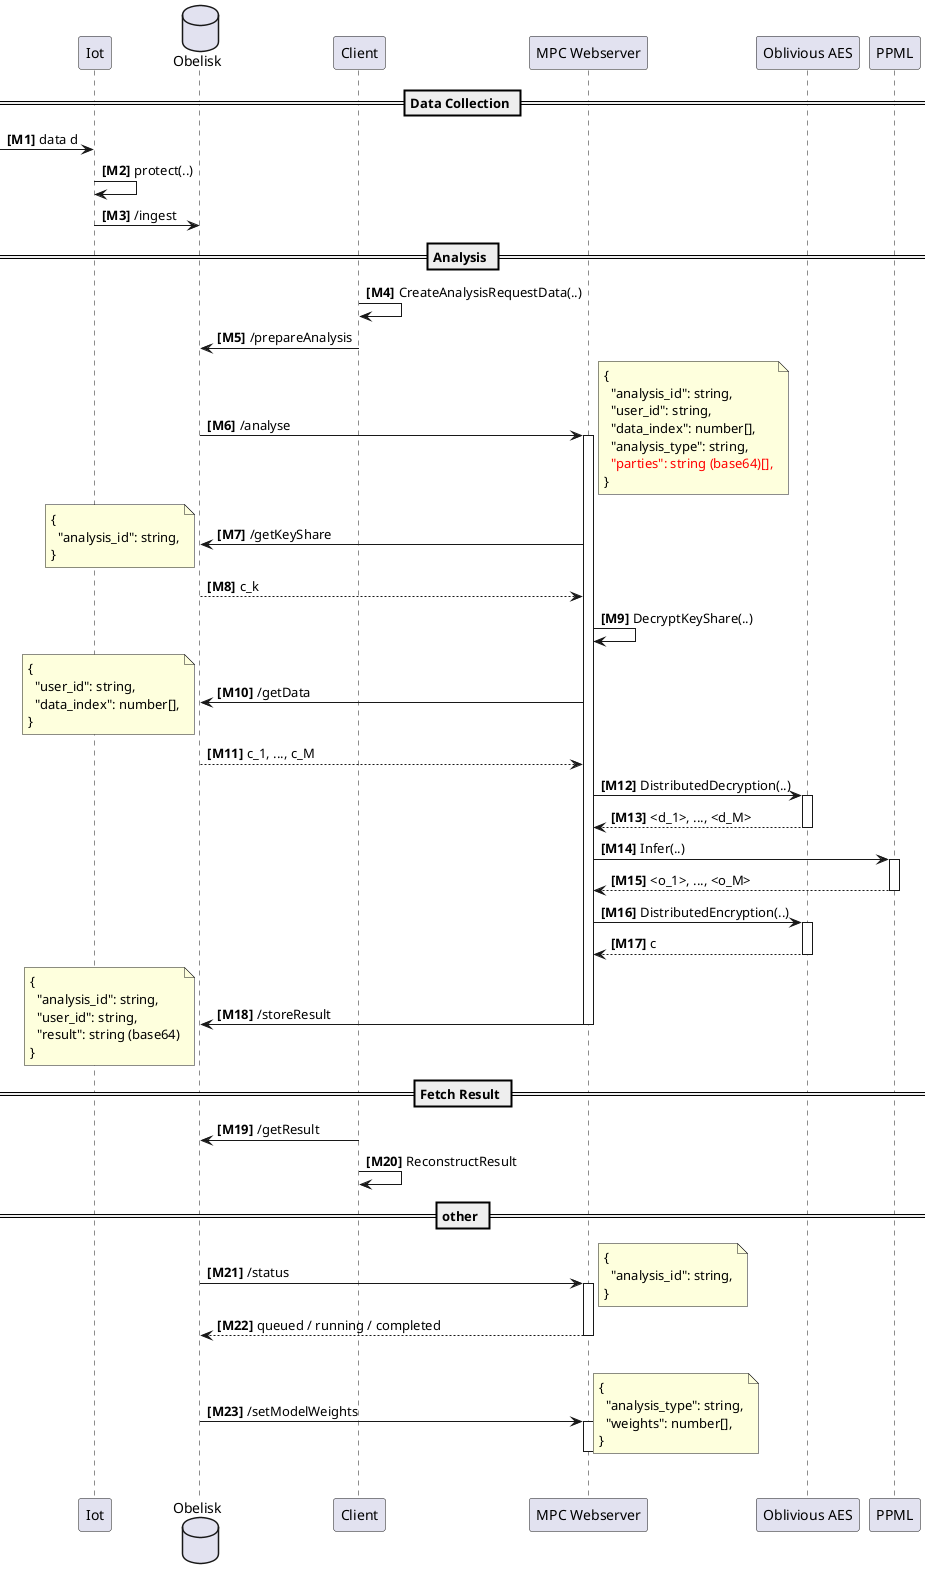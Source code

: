 https://plantuml.com/
@startuml
autonumber "<b>[M##]"
participant Iot as iot
database Obelisk as obelisk
participant Client as client
participant "MPC Webserver" as mpcweb
participant "Oblivious AES" as obvaes
participant "PPML" as ppml

 == Data Collection ==
-> iot: data d
iot -> iot: protect(..)
iot -> obelisk: /ingest

 == Analysis ==
client -> client: CreateAnalysisRequestData(..)
client -> obelisk: /prepareAnalysis
obelisk -> mpcweb: /analyse
activate mpcweb
note right
  {
    "analysis_id": string,
    "user_id": string,
    "data_index": number[],
    "analysis_type": string,
    <color #red>"parties": string (base64)[],</color>
  }
end note
mpcweb -> obelisk: /getKeyShare
note left
  {
    "analysis_id": string,
  }
end note
obelisk --> mpcweb: c_k
mpcweb -> mpcweb: DecryptKeyShare(..)
mpcweb -> obelisk: /getData
note left
  {
    "user_id": string,
    "data_index": number[],
  }
end note
obelisk --> mpcweb: c_1, ..., c_M

mpcweb -> obvaes: DistributedDecryption(..)
activate obvaes
obvaes --> mpcweb: <d_1>, ..., <d_M>
deactivate obvaes

mpcweb -> ppml: Infer(..)
activate ppml
ppml --> mpcweb: <o_1>, ..., <o_M>
deactivate ppml

mpcweb -> obvaes: DistributedEncryption(..)
activate obvaes
obvaes --> mpcweb: c
deactivate obvaes

mpcweb -> obelisk: /storeResult
note left
  {
    "analysis_id": string,
    "user_id": string,
    "result": string (base64)
  }
end note
deactivate mpcweb

 == Fetch Result ==

client -> obelisk: /getResult
client -> client: ReconstructResult

  == other ==

obelisk -> mpcweb: /status
activate mpcweb
note right
  {
    "analysis_id": string,
  }
end note
mpcweb --> obelisk: queued / running / completed
deactivate mpcweb
|||
obelisk -> mpcweb: /setModelWeights
activate mpcweb
note right
  {
    "analysis_type": string,
    "weights": number[],
  }
end note
deactivate mpcweb
@enduml